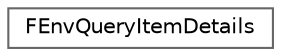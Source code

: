 digraph "Graphical Class Hierarchy"
{
 // INTERACTIVE_SVG=YES
 // LATEX_PDF_SIZE
  bgcolor="transparent";
  edge [fontname=Helvetica,fontsize=10,labelfontname=Helvetica,labelfontsize=10];
  node [fontname=Helvetica,fontsize=10,shape=box,height=0.2,width=0.4];
  rankdir="LR";
  Node0 [id="Node000000",label="FEnvQueryItemDetails",height=0.2,width=0.4,color="grey40", fillcolor="white", style="filled",URL="$d0/d94/structFEnvQueryItemDetails.html",tooltip="Detailed information about item, used by tests."];
}
